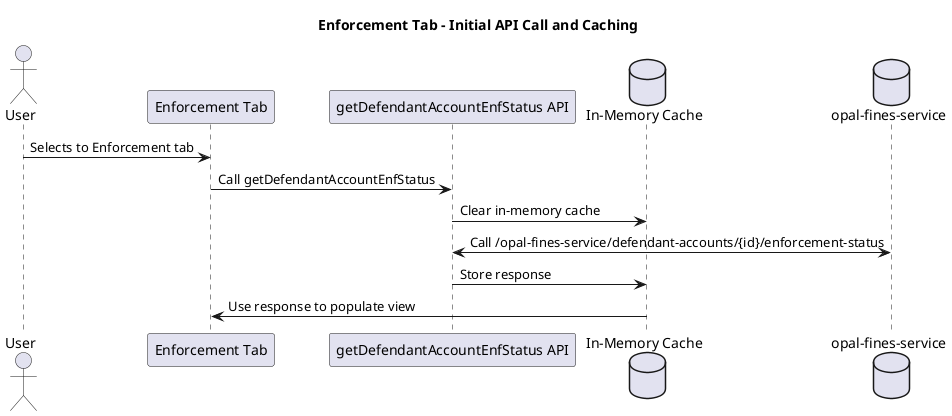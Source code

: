 @startuml
title Enforcement Tab - Initial API Call and Caching

actor User
participant "Enforcement Tab" as Glance
participant "getDefendantAccountEnfStatus API" as API
database "In-Memory Cache" as Cache
database "opal-fines-service" as Backend

User -> Glance : Selects to Enforcement tab
Glance -> API : Call getDefendantAccountEnfStatus
API -> Cache : Clear in-memory cache
API <-> Backend : Call /opal-fines-service/defendant-accounts/{id}/enforcement-status
API -> Cache : Store response
Glance <- Cache : Use response to populate view
@enduml